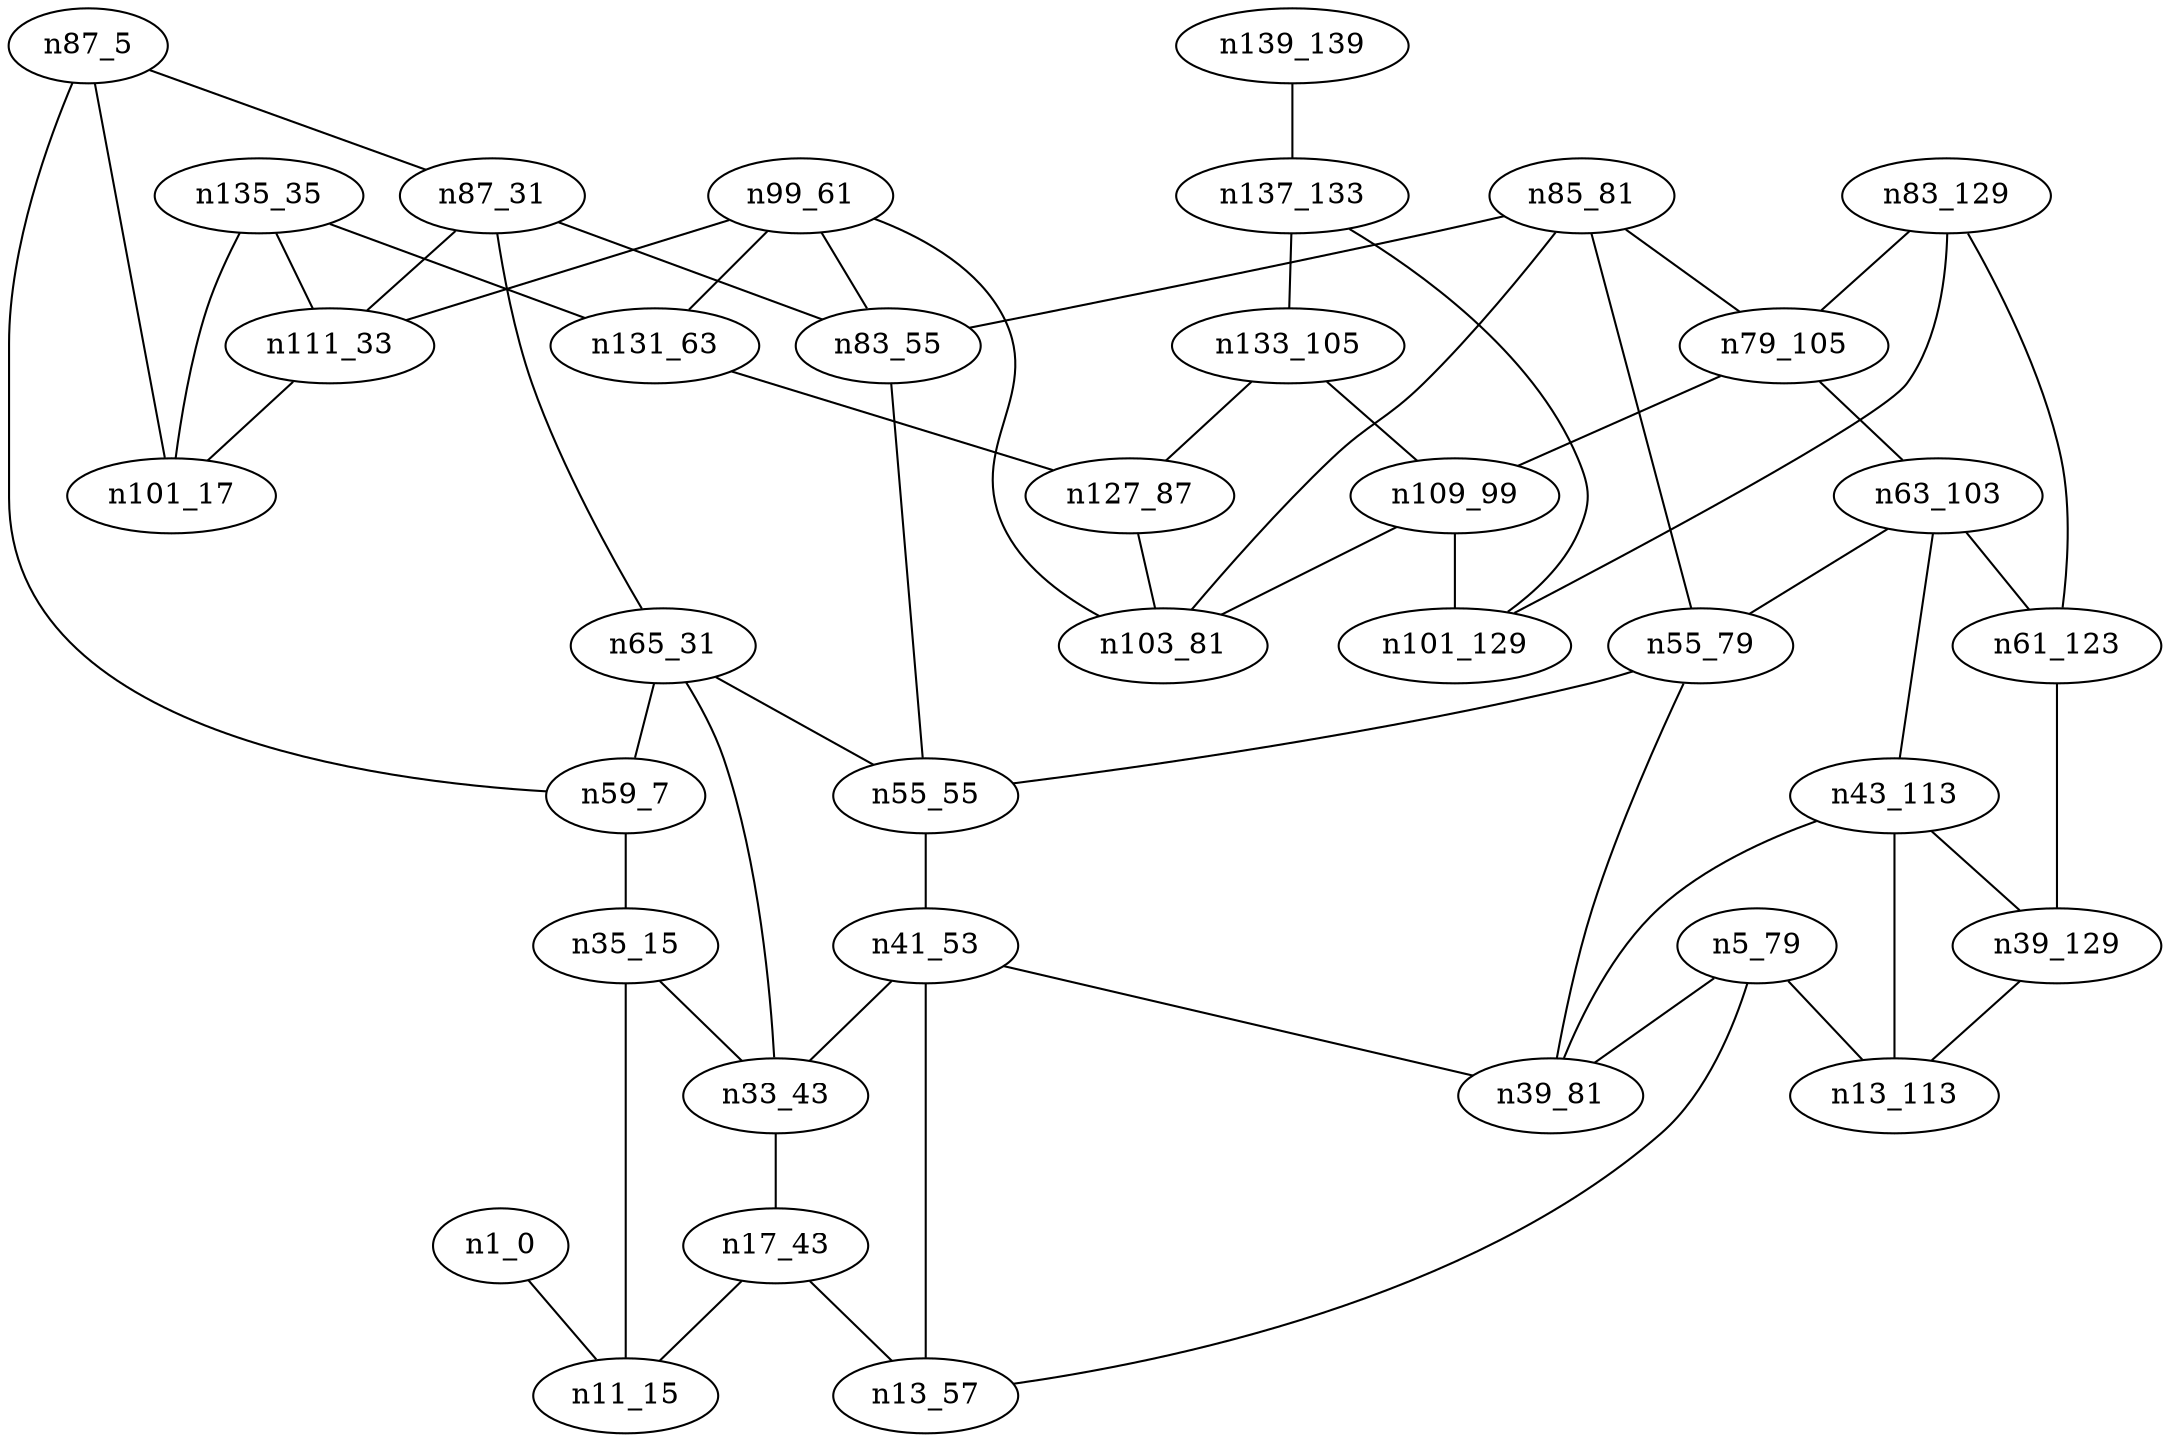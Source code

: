 graph G {
n127_87 -- n103_81;
n99_61 -- n111_33;
n99_61 -- n83_55;
n99_61 -- n131_63;
n99_61 -- n103_81;
n41_53 -- n13_57;
n41_53 -- n33_43;
n41_53 -- n39_81;
n79_105 -- n109_99;
n79_105 -- n63_103;
n85_81 -- n83_55;
n85_81 -- n55_79;
n85_81 -- n79_105;
n85_81 -- n103_81;
n109_99 -- n101_129;
n109_99 -- n103_81;
n55_79 -- n39_81;
n55_79 -- n55_55;
n111_33 -- n101_17;
n137_133 -- n133_105;
n137_133 -- n101_129;
n87_5 -- n87_31;
n87_5 -- n101_17;
n87_5 -- n59_7;
n59_7 -- n35_15;
n139_139 -- n137_133;
n39_129 -- n13_113;
n35_15 -- n11_15;
n35_15 -- n33_43;
n61_123 -- n39_129;
n83_129 -- n79_105;
n83_129 -- n61_123;
n83_129 -- n101_129;
n65_31 -- n59_7;
n65_31 -- n33_43;
n65_31 -- n55_55;
n1_0 -- n11_15;
n17_43 -- n13_57;
n17_43 -- n11_15;
n135_35 -- n131_63;
n135_35 -- n111_33;
n135_35 -- n101_17;
n5_79 -- n13_57;
n5_79 -- n13_113;
n5_79 -- n39_81;
n83_55 -- n55_55;
n63_103 -- n61_123;
n63_103 -- n55_79;
n63_103 -- n43_113;
n55_55 -- n41_53;
n131_63 -- n127_87;
n33_43 -- n17_43;
n43_113 -- n13_113;
n43_113 -- n39_129;
n43_113 -- n39_81;
n133_105 -- n109_99;
n133_105 -- n127_87;
n87_31 -- n65_31;
n87_31 -- n83_55;
n87_31 -- n111_33;
}
